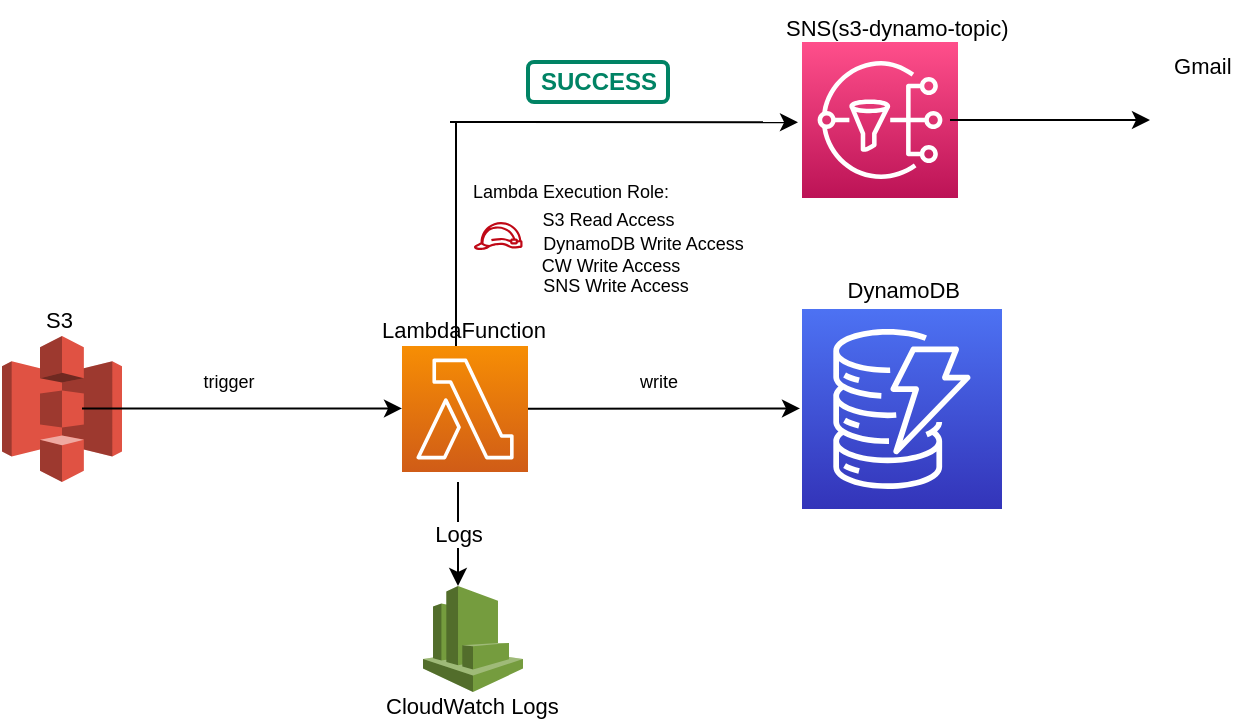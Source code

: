 <mxfile version="20.2.3" type="github">
  <diagram id="RTVtzZQdoQTfXK5mdy-T" name="Page-1">
    <mxGraphModel dx="813" dy="435" grid="1" gridSize="10" guides="1" tooltips="1" connect="1" arrows="1" fold="1" page="1" pageScale="1" pageWidth="827" pageHeight="1169" math="0" shadow="0">
      <root>
        <mxCell id="0" />
        <mxCell id="1" parent="0" />
        <mxCell id="bs_kAsDZj9vUem20uVy0-1" value="" style="outlineConnect=0;dashed=0;verticalLabelPosition=bottom;verticalAlign=top;align=center;html=1;shape=mxgraph.aws3.s3;fillColor=#E05243;gradientColor=none;" vertex="1" parent="1">
          <mxGeometry x="102" y="367" width="60" height="73" as="geometry" />
        </mxCell>
        <mxCell id="bs_kAsDZj9vUem20uVy0-2" value="" style="sketch=0;points=[[0,0,0],[0.25,0,0],[0.5,0,0],[0.75,0,0],[1,0,0],[0,1,0],[0.25,1,0],[0.5,1,0],[0.75,1,0],[1,1,0],[0,0.25,0],[0,0.5,0],[0,0.75,0],[1,0.25,0],[1,0.5,0],[1,0.75,0]];outlineConnect=0;fontColor=#232F3E;gradientColor=#F78E04;gradientDirection=north;fillColor=#D05C17;strokeColor=#ffffff;dashed=0;verticalLabelPosition=bottom;verticalAlign=top;align=center;html=1;fontSize=12;fontStyle=0;aspect=fixed;shape=mxgraph.aws4.resourceIcon;resIcon=mxgraph.aws4.lambda;" vertex="1" parent="1">
          <mxGeometry x="302" y="372" width="63" height="63" as="geometry" />
        </mxCell>
        <mxCell id="bs_kAsDZj9vUem20uVy0-3" value="" style="sketch=0;points=[[0,0,0],[0.25,0,0],[0.5,0,0],[0.75,0,0],[1,0,0],[0,1,0],[0.25,1,0],[0.5,1,0],[0.75,1,0],[1,1,0],[0,0.25,0],[0,0.5,0],[0,0.75,0],[1,0.25,0],[1,0.5,0],[1,0.75,0]];outlineConnect=0;fontColor=#232F3E;gradientColor=#4D72F3;gradientDirection=north;fillColor=#3334B9;strokeColor=#ffffff;dashed=0;verticalLabelPosition=bottom;verticalAlign=top;align=center;html=1;fontSize=12;fontStyle=0;aspect=fixed;shape=mxgraph.aws4.resourceIcon;resIcon=mxgraph.aws4.dynamodb;" vertex="1" parent="1">
          <mxGeometry x="502" y="353.5" width="100" height="100" as="geometry" />
        </mxCell>
        <mxCell id="bs_kAsDZj9vUem20uVy0-4" value="" style="outlineConnect=0;dashed=0;verticalLabelPosition=bottom;verticalAlign=top;align=center;html=1;shape=mxgraph.aws3.cloudwatch;fillColor=#759C3E;gradientColor=none;" vertex="1" parent="1">
          <mxGeometry x="312.5" y="492" width="50" height="53" as="geometry" />
        </mxCell>
        <mxCell id="bs_kAsDZj9vUem20uVy0-6" value="" style="endArrow=classic;html=1;rounded=0;" edge="1" parent="1">
          <mxGeometry relative="1" as="geometry">
            <mxPoint x="142" y="403.21" as="sourcePoint" />
            <mxPoint x="302" y="403.21" as="targetPoint" />
          </mxGeometry>
        </mxCell>
        <mxCell id="bs_kAsDZj9vUem20uVy0-8" value="S3" style="edgeLabel;resizable=0;html=1;align=left;verticalAlign=bottom;" connectable="0" vertex="1" parent="bs_kAsDZj9vUem20uVy0-6">
          <mxGeometry x="-1" relative="1" as="geometry">
            <mxPoint x="-20" y="-36" as="offset" />
          </mxGeometry>
        </mxCell>
        <mxCell id="bs_kAsDZj9vUem20uVy0-9" value="" style="endArrow=classic;html=1;rounded=0;" edge="1" parent="1">
          <mxGeometry relative="1" as="geometry">
            <mxPoint x="365" y="403.42" as="sourcePoint" />
            <mxPoint x="501" y="403.21" as="targetPoint" />
          </mxGeometry>
        </mxCell>
        <mxCell id="bs_kAsDZj9vUem20uVy0-11" value="CloudWatch Logs" style="edgeLabel;resizable=0;html=1;align=left;verticalAlign=bottom;" connectable="0" vertex="1" parent="bs_kAsDZj9vUem20uVy0-9">
          <mxGeometry x="-1" relative="1" as="geometry">
            <mxPoint x="-73" y="157" as="offset" />
          </mxGeometry>
        </mxCell>
        <mxCell id="bs_kAsDZj9vUem20uVy0-12" value="DynamoDB" style="edgeLabel;resizable=0;html=1;align=right;verticalAlign=bottom;" connectable="0" vertex="1" parent="bs_kAsDZj9vUem20uVy0-9">
          <mxGeometry x="1" relative="1" as="geometry">
            <mxPoint x="81" y="-51" as="offset" />
          </mxGeometry>
        </mxCell>
        <mxCell id="bs_kAsDZj9vUem20uVy0-17" value="" style="sketch=0;outlineConnect=0;fontColor=#232F3E;gradientColor=none;fillColor=#BF0816;strokeColor=none;dashed=0;verticalLabelPosition=bottom;verticalAlign=top;align=center;html=1;fontSize=12;fontStyle=0;aspect=fixed;pointerEvents=1;shape=mxgraph.aws4.role;" vertex="1" parent="1">
          <mxGeometry x="337.68" y="310" width="24.82" height="14" as="geometry" />
        </mxCell>
        <mxCell id="bs_kAsDZj9vUem20uVy0-22" value="" style="endArrow=classic;html=1;rounded=0;entryX=0.35;entryY=0;entryDx=0;entryDy=0;entryPerimeter=0;exitX=0.381;exitY=1.079;exitDx=0;exitDy=0;exitPerimeter=0;" edge="1" parent="1" target="bs_kAsDZj9vUem20uVy0-4">
          <mxGeometry relative="1" as="geometry">
            <mxPoint x="330.003" y="439.977" as="sourcePoint" />
            <mxPoint x="430" y="460" as="targetPoint" />
          </mxGeometry>
        </mxCell>
        <mxCell id="bs_kAsDZj9vUem20uVy0-23" value="Logs" style="edgeLabel;resizable=0;html=1;align=center;verticalAlign=middle;" connectable="0" vertex="1" parent="bs_kAsDZj9vUem20uVy0-22">
          <mxGeometry relative="1" as="geometry" />
        </mxCell>
        <mxCell id="bs_kAsDZj9vUem20uVy0-24" value="LambdaFunction" style="edgeLabel;resizable=0;html=1;align=left;verticalAlign=bottom;" connectable="0" vertex="1" parent="1">
          <mxGeometry x="289.59" y="372.0" as="geometry" />
        </mxCell>
        <mxCell id="bs_kAsDZj9vUem20uVy0-25" value="" style="sketch=0;points=[[0,0,0],[0.25,0,0],[0.5,0,0],[0.75,0,0],[1,0,0],[0,1,0],[0.25,1,0],[0.5,1,0],[0.75,1,0],[1,1,0],[0,0.25,0],[0,0.5,0],[0,0.75,0],[1,0.25,0],[1,0.5,0],[1,0.75,0]];outlineConnect=0;fontColor=#232F3E;gradientColor=#FF4F8B;gradientDirection=north;fillColor=#BC1356;strokeColor=#ffffff;dashed=0;verticalLabelPosition=bottom;verticalAlign=top;align=center;html=1;fontSize=12;fontStyle=0;aspect=fixed;shape=mxgraph.aws4.resourceIcon;resIcon=mxgraph.aws4.sns;" vertex="1" parent="1">
          <mxGeometry x="502" y="220" width="78" height="78" as="geometry" />
        </mxCell>
        <mxCell id="bs_kAsDZj9vUem20uVy0-27" value="" style="endArrow=classic;html=1;rounded=0;" edge="1" parent="1">
          <mxGeometry relative="1" as="geometry">
            <mxPoint x="326" y="260" as="sourcePoint" />
            <mxPoint x="500" y="260.18" as="targetPoint" />
          </mxGeometry>
        </mxCell>
        <mxCell id="bs_kAsDZj9vUem20uVy0-29" value="" style="endArrow=none;html=1;rounded=0;" edge="1" parent="1">
          <mxGeometry width="50" height="50" relative="1" as="geometry">
            <mxPoint x="329" y="372" as="sourcePoint" />
            <mxPoint x="329" y="260" as="targetPoint" />
          </mxGeometry>
        </mxCell>
        <mxCell id="bs_kAsDZj9vUem20uVy0-31" value="&lt;span style=&quot;font-size: 11px;&quot;&gt;SNS(&lt;/span&gt;&lt;span style=&quot;font-size: 11px;&quot;&gt;s3-dynamo-topic)&lt;/span&gt;" style="text;whiteSpace=wrap;html=1;" vertex="1" parent="1">
          <mxGeometry x="492" y="199" width="120" height="40" as="geometry" />
        </mxCell>
        <mxCell id="bs_kAsDZj9vUem20uVy0-32" value="SUCCESS" style="dashed=0;html=1;rounded=1;strokeColor=#008364;fontSize=12;align=center;fontStyle=1;strokeWidth=2;fontColor=#008364" vertex="1" parent="1">
          <mxGeometry x="365" y="230" width="70" height="20" as="geometry" />
        </mxCell>
        <mxCell id="bs_kAsDZj9vUem20uVy0-34" value="" style="shape=image;html=1;verticalAlign=top;verticalLabelPosition=bottom;labelBackgroundColor=#ffffff;imageAspect=0;aspect=fixed;image=https://cdn2.iconfinder.com/data/icons/social-media-2189/48/21-Gmail-128.png" vertex="1" parent="1">
          <mxGeometry x="676" y="232.5" width="53" height="53" as="geometry" />
        </mxCell>
        <mxCell id="bs_kAsDZj9vUem20uVy0-35" value="" style="endArrow=classic;html=1;rounded=0;entryX=0;entryY=0.5;entryDx=0;entryDy=0;" edge="1" parent="1" target="bs_kAsDZj9vUem20uVy0-34">
          <mxGeometry width="50" height="50" relative="1" as="geometry">
            <mxPoint x="576" y="259" as="sourcePoint" />
            <mxPoint x="630" y="215" as="targetPoint" />
          </mxGeometry>
        </mxCell>
        <mxCell id="bs_kAsDZj9vUem20uVy0-36" value="Gmail&amp;nbsp; &amp;nbsp;&amp;nbsp;" style="edgeLabel;resizable=0;html=1;align=right;verticalAlign=bottom;" connectable="0" vertex="1" parent="1">
          <mxGeometry x="729.0" y="240.0" as="geometry" />
        </mxCell>
        <mxCell id="bs_kAsDZj9vUem20uVy0-37" value="&lt;font style=&quot;font-size: 9px;&quot;&gt;Lambda Execution Role:&lt;br&gt;&lt;span style=&quot;background-color: initial;&quot;&gt;&amp;nbsp; &amp;nbsp; &amp;nbsp; &amp;nbsp; &amp;nbsp; &amp;nbsp; &amp;nbsp; &amp;nbsp;S3 Read Access&lt;/span&gt;&lt;br&gt;&lt;/font&gt;&lt;blockquote style=&quot;margin: 0 0 0 40px; border: none; padding: 0px;&quot;&gt;&lt;font style=&quot;font-size: 9px;&quot;&gt;&lt;div style=&quot;&quot;&gt;&lt;span style=&quot;background-color: initial;&quot;&gt;&amp;nbsp; &amp;nbsp; &amp;nbsp; &amp;nbsp; &amp;nbsp; &amp;nbsp; &amp;nbsp;DynamoDB Write Access&lt;/span&gt;&lt;/div&gt;&lt;div style=&quot;&quot;&gt;&lt;span style=&quot;background-color: initial;&quot;&gt;CW Write Access&lt;/span&gt;&lt;br&gt;&lt;/div&gt;&lt;/font&gt;&lt;font style=&quot;font-size: 9px;&quot;&gt;&lt;div style=&quot;&quot;&gt;&lt;span style=&quot;background-color: initial;&quot;&gt;&amp;nbsp; SNS Write Access&lt;/span&gt;&lt;/div&gt;&lt;/font&gt;&lt;/blockquote&gt;" style="text;html=1;align=center;verticalAlign=middle;resizable=0;points=[];autosize=1;strokeColor=none;fillColor=none;" vertex="1" parent="1">
          <mxGeometry x="286" y="282" width="200" height="70" as="geometry" />
        </mxCell>
        <mxCell id="bs_kAsDZj9vUem20uVy0-38" value="trigger" style="text;html=1;align=center;verticalAlign=middle;resizable=0;points=[];autosize=1;strokeColor=none;fillColor=none;fontSize=9;" vertex="1" parent="1">
          <mxGeometry x="190" y="380" width="50" height="20" as="geometry" />
        </mxCell>
        <mxCell id="bs_kAsDZj9vUem20uVy0-39" value="write" style="text;html=1;align=center;verticalAlign=middle;resizable=0;points=[];autosize=1;strokeColor=none;fillColor=none;fontSize=9;" vertex="1" parent="1">
          <mxGeometry x="410" y="380" width="40" height="20" as="geometry" />
        </mxCell>
      </root>
    </mxGraphModel>
  </diagram>
</mxfile>
